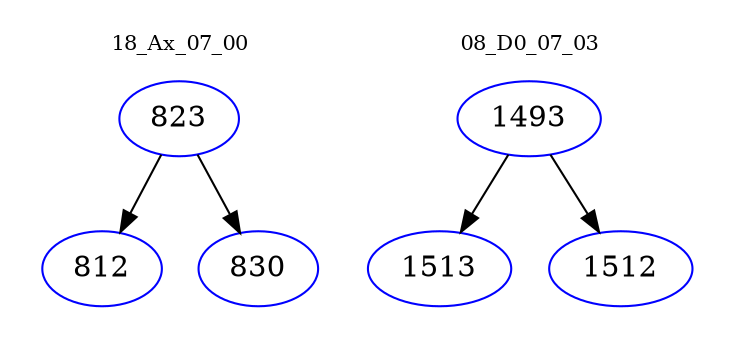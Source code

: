 digraph{
subgraph cluster_0 {
color = white
label = "18_Ax_07_00";
fontsize=10;
T0_823 [label="823", color="blue"]
T0_823 -> T0_812 [color="black"]
T0_812 [label="812", color="blue"]
T0_823 -> T0_830 [color="black"]
T0_830 [label="830", color="blue"]
}
subgraph cluster_1 {
color = white
label = "08_D0_07_03";
fontsize=10;
T1_1493 [label="1493", color="blue"]
T1_1493 -> T1_1513 [color="black"]
T1_1513 [label="1513", color="blue"]
T1_1493 -> T1_1512 [color="black"]
T1_1512 [label="1512", color="blue"]
}
}
